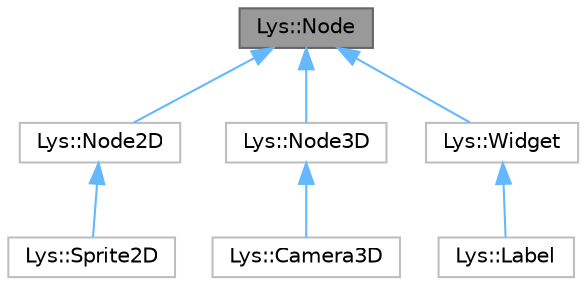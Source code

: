 digraph "Lys::Node"
{
 // LATEX_PDF_SIZE
  bgcolor="transparent";
  edge [fontname=Helvetica,fontsize=10,labelfontname=Helvetica,labelfontsize=10];
  node [fontname=Helvetica,fontsize=10,shape=box,height=0.2,width=0.4];
  Node1 [id="Node000001",label="Lys::Node",height=0.2,width=0.4,color="gray40", fillcolor="grey60", style="filled", fontcolor="black",tooltip=" "];
  Node1 -> Node2 [id="edge1_Node000001_Node000002",dir="back",color="steelblue1",style="solid",tooltip=" "];
  Node2 [id="Node000002",label="Lys::Node2D",height=0.2,width=0.4,color="grey75", fillcolor="white", style="filled",URL="$classLys_1_1Node2D.html",tooltip=" "];
  Node2 -> Node3 [id="edge2_Node000002_Node000003",dir="back",color="steelblue1",style="solid",tooltip=" "];
  Node3 [id="Node000003",label="Lys::Sprite2D",height=0.2,width=0.4,color="grey75", fillcolor="white", style="filled",URL="$classLys_1_1Sprite2D.html",tooltip=" "];
  Node1 -> Node4 [id="edge3_Node000001_Node000004",dir="back",color="steelblue1",style="solid",tooltip=" "];
  Node4 [id="Node000004",label="Lys::Node3D",height=0.2,width=0.4,color="grey75", fillcolor="white", style="filled",URL="$classLys_1_1Node3D.html",tooltip=" "];
  Node4 -> Node5 [id="edge4_Node000004_Node000005",dir="back",color="steelblue1",style="solid",tooltip=" "];
  Node5 [id="Node000005",label="Lys::Camera3D",height=0.2,width=0.4,color="grey75", fillcolor="white", style="filled",URL="$classLys_1_1Camera3D.html",tooltip=" "];
  Node1 -> Node6 [id="edge5_Node000001_Node000006",dir="back",color="steelblue1",style="solid",tooltip=" "];
  Node6 [id="Node000006",label="Lys::Widget",height=0.2,width=0.4,color="grey75", fillcolor="white", style="filled",URL="$classLys_1_1Widget.html",tooltip=" "];
  Node6 -> Node7 [id="edge6_Node000006_Node000007",dir="back",color="steelblue1",style="solid",tooltip=" "];
  Node7 [id="Node000007",label="Lys::Label",height=0.2,width=0.4,color="grey75", fillcolor="white", style="filled",URL="$classLys_1_1Label.html",tooltip=" "];
}
